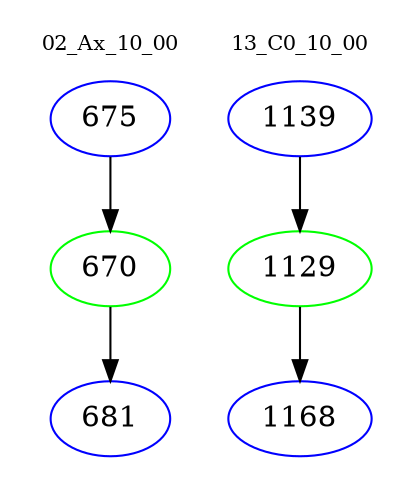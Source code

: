 digraph{
subgraph cluster_0 {
color = white
label = "02_Ax_10_00";
fontsize=10;
T0_675 [label="675", color="blue"]
T0_675 -> T0_670 [color="black"]
T0_670 [label="670", color="green"]
T0_670 -> T0_681 [color="black"]
T0_681 [label="681", color="blue"]
}
subgraph cluster_1 {
color = white
label = "13_C0_10_00";
fontsize=10;
T1_1139 [label="1139", color="blue"]
T1_1139 -> T1_1129 [color="black"]
T1_1129 [label="1129", color="green"]
T1_1129 -> T1_1168 [color="black"]
T1_1168 [label="1168", color="blue"]
}
}
